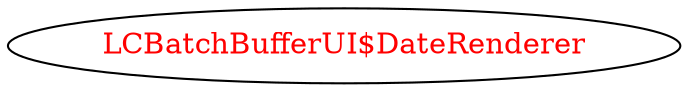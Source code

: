 digraph dependencyGraph {
 concentrate=true;
 ranksep="2.0";
 rankdir="LR"; 
 splines="ortho";
"LCBatchBufferUI$DateRenderer" [fontcolor="red"];
}